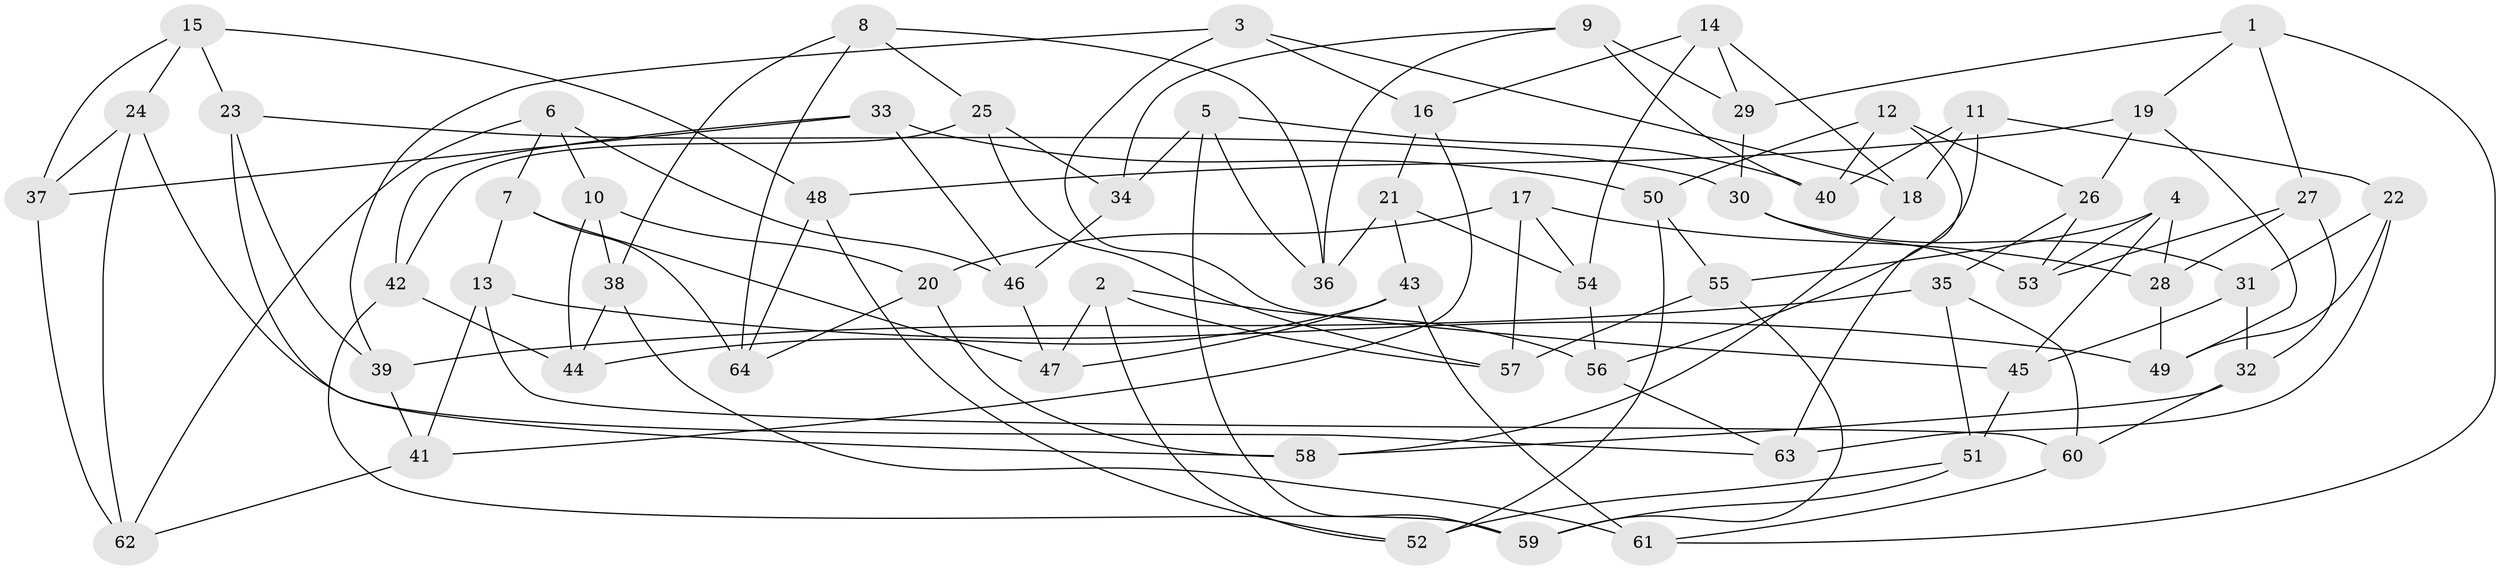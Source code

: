 // coarse degree distribution, {2: 0.15789473684210525, 3: 0.47368421052631576, 4: 0.15789473684210525, 5: 0.10526315789473684, 9: 0.05263157894736842, 12: 0.05263157894736842}
// Generated by graph-tools (version 1.1) at 2025/01/03/04/25 22:01:54]
// undirected, 64 vertices, 128 edges
graph export_dot {
graph [start="1"]
  node [color=gray90,style=filled];
  1;
  2;
  3;
  4;
  5;
  6;
  7;
  8;
  9;
  10;
  11;
  12;
  13;
  14;
  15;
  16;
  17;
  18;
  19;
  20;
  21;
  22;
  23;
  24;
  25;
  26;
  27;
  28;
  29;
  30;
  31;
  32;
  33;
  34;
  35;
  36;
  37;
  38;
  39;
  40;
  41;
  42;
  43;
  44;
  45;
  46;
  47;
  48;
  49;
  50;
  51;
  52;
  53;
  54;
  55;
  56;
  57;
  58;
  59;
  60;
  61;
  62;
  63;
  64;
  1 -- 19;
  1 -- 61;
  1 -- 27;
  1 -- 29;
  2 -- 52;
  2 -- 47;
  2 -- 57;
  2 -- 56;
  3 -- 39;
  3 -- 16;
  3 -- 45;
  3 -- 18;
  4 -- 45;
  4 -- 53;
  4 -- 28;
  4 -- 55;
  5 -- 36;
  5 -- 59;
  5 -- 40;
  5 -- 34;
  6 -- 7;
  6 -- 10;
  6 -- 62;
  6 -- 46;
  7 -- 47;
  7 -- 13;
  7 -- 64;
  8 -- 25;
  8 -- 38;
  8 -- 64;
  8 -- 36;
  9 -- 29;
  9 -- 36;
  9 -- 40;
  9 -- 34;
  10 -- 44;
  10 -- 38;
  10 -- 20;
  11 -- 22;
  11 -- 40;
  11 -- 18;
  11 -- 56;
  12 -- 26;
  12 -- 50;
  12 -- 63;
  12 -- 40;
  13 -- 49;
  13 -- 60;
  13 -- 41;
  14 -- 16;
  14 -- 29;
  14 -- 18;
  14 -- 54;
  15 -- 24;
  15 -- 23;
  15 -- 48;
  15 -- 37;
  16 -- 41;
  16 -- 21;
  17 -- 20;
  17 -- 28;
  17 -- 54;
  17 -- 57;
  18 -- 58;
  19 -- 48;
  19 -- 49;
  19 -- 26;
  20 -- 64;
  20 -- 58;
  21 -- 54;
  21 -- 43;
  21 -- 36;
  22 -- 31;
  22 -- 49;
  22 -- 63;
  23 -- 30;
  23 -- 58;
  23 -- 39;
  24 -- 63;
  24 -- 37;
  24 -- 62;
  25 -- 57;
  25 -- 42;
  25 -- 34;
  26 -- 53;
  26 -- 35;
  27 -- 28;
  27 -- 53;
  27 -- 32;
  28 -- 49;
  29 -- 30;
  30 -- 31;
  30 -- 53;
  31 -- 45;
  31 -- 32;
  32 -- 60;
  32 -- 58;
  33 -- 50;
  33 -- 37;
  33 -- 42;
  33 -- 46;
  34 -- 46;
  35 -- 39;
  35 -- 51;
  35 -- 60;
  37 -- 62;
  38 -- 61;
  38 -- 44;
  39 -- 41;
  41 -- 62;
  42 -- 44;
  42 -- 59;
  43 -- 61;
  43 -- 47;
  43 -- 44;
  45 -- 51;
  46 -- 47;
  48 -- 52;
  48 -- 64;
  50 -- 55;
  50 -- 52;
  51 -- 52;
  51 -- 59;
  54 -- 56;
  55 -- 57;
  55 -- 59;
  56 -- 63;
  60 -- 61;
}
